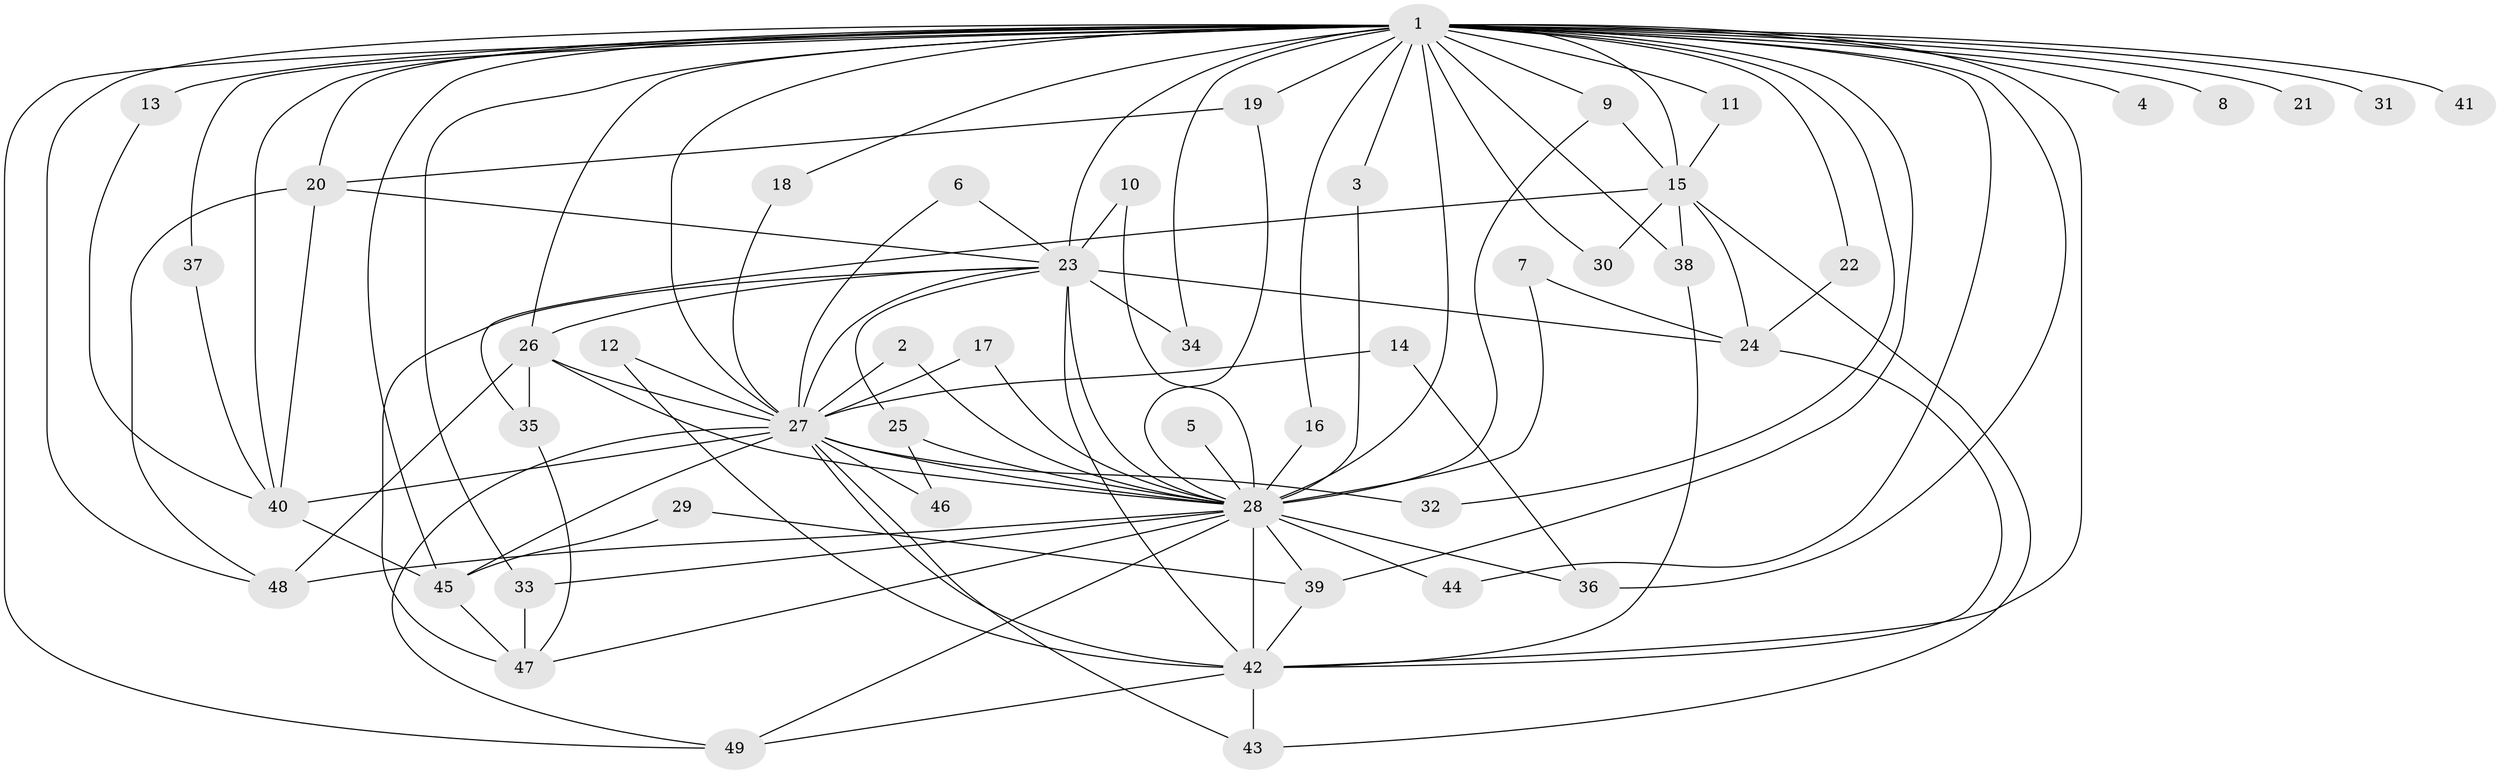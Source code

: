 // original degree distribution, {22: 0.01020408163265306, 14: 0.01020408163265306, 16: 0.02040816326530612, 18: 0.01020408163265306, 27: 0.01020408163265306, 23: 0.01020408163265306, 25: 0.01020408163265306, 13: 0.01020408163265306, 21: 0.01020408163265306, 2: 0.5102040816326531, 3: 0.23469387755102042, 7: 0.02040816326530612, 5: 0.030612244897959183, 6: 0.02040816326530612, 4: 0.07142857142857142, 9: 0.01020408163265306}
// Generated by graph-tools (version 1.1) at 2025/49/03/09/25 03:49:45]
// undirected, 49 vertices, 108 edges
graph export_dot {
graph [start="1"]
  node [color=gray90,style=filled];
  1;
  2;
  3;
  4;
  5;
  6;
  7;
  8;
  9;
  10;
  11;
  12;
  13;
  14;
  15;
  16;
  17;
  18;
  19;
  20;
  21;
  22;
  23;
  24;
  25;
  26;
  27;
  28;
  29;
  30;
  31;
  32;
  33;
  34;
  35;
  36;
  37;
  38;
  39;
  40;
  41;
  42;
  43;
  44;
  45;
  46;
  47;
  48;
  49;
  1 -- 3 [weight=1.0];
  1 -- 4 [weight=1.0];
  1 -- 8 [weight=2.0];
  1 -- 9 [weight=1.0];
  1 -- 11 [weight=1.0];
  1 -- 13 [weight=2.0];
  1 -- 15 [weight=3.0];
  1 -- 16 [weight=1.0];
  1 -- 18 [weight=1.0];
  1 -- 19 [weight=1.0];
  1 -- 20 [weight=2.0];
  1 -- 21 [weight=2.0];
  1 -- 22 [weight=1.0];
  1 -- 23 [weight=5.0];
  1 -- 26 [weight=1.0];
  1 -- 27 [weight=8.0];
  1 -- 28 [weight=8.0];
  1 -- 30 [weight=1.0];
  1 -- 31 [weight=1.0];
  1 -- 32 [weight=1.0];
  1 -- 33 [weight=1.0];
  1 -- 34 [weight=3.0];
  1 -- 36 [weight=2.0];
  1 -- 37 [weight=1.0];
  1 -- 38 [weight=2.0];
  1 -- 39 [weight=2.0];
  1 -- 40 [weight=1.0];
  1 -- 41 [weight=2.0];
  1 -- 42 [weight=4.0];
  1 -- 44 [weight=1.0];
  1 -- 45 [weight=2.0];
  1 -- 48 [weight=1.0];
  1 -- 49 [weight=1.0];
  2 -- 27 [weight=1.0];
  2 -- 28 [weight=1.0];
  3 -- 28 [weight=1.0];
  5 -- 28 [weight=1.0];
  6 -- 23 [weight=1.0];
  6 -- 27 [weight=1.0];
  7 -- 24 [weight=1.0];
  7 -- 28 [weight=2.0];
  9 -- 15 [weight=1.0];
  9 -- 28 [weight=1.0];
  10 -- 23 [weight=1.0];
  10 -- 28 [weight=1.0];
  11 -- 15 [weight=1.0];
  12 -- 27 [weight=1.0];
  12 -- 42 [weight=1.0];
  13 -- 40 [weight=1.0];
  14 -- 27 [weight=1.0];
  14 -- 36 [weight=1.0];
  15 -- 24 [weight=3.0];
  15 -- 30 [weight=1.0];
  15 -- 35 [weight=1.0];
  15 -- 38 [weight=1.0];
  15 -- 43 [weight=1.0];
  16 -- 28 [weight=1.0];
  17 -- 27 [weight=1.0];
  17 -- 28 [weight=1.0];
  18 -- 27 [weight=1.0];
  19 -- 20 [weight=1.0];
  19 -- 28 [weight=1.0];
  20 -- 23 [weight=1.0];
  20 -- 40 [weight=2.0];
  20 -- 48 [weight=1.0];
  22 -- 24 [weight=1.0];
  23 -- 24 [weight=1.0];
  23 -- 25 [weight=1.0];
  23 -- 26 [weight=1.0];
  23 -- 27 [weight=2.0];
  23 -- 28 [weight=2.0];
  23 -- 34 [weight=1.0];
  23 -- 42 [weight=1.0];
  23 -- 47 [weight=1.0];
  24 -- 42 [weight=1.0];
  25 -- 28 [weight=2.0];
  25 -- 46 [weight=1.0];
  26 -- 27 [weight=1.0];
  26 -- 28 [weight=1.0];
  26 -- 35 [weight=1.0];
  26 -- 48 [weight=1.0];
  27 -- 28 [weight=4.0];
  27 -- 32 [weight=1.0];
  27 -- 40 [weight=1.0];
  27 -- 42 [weight=2.0];
  27 -- 43 [weight=1.0];
  27 -- 45 [weight=1.0];
  27 -- 46 [weight=1.0];
  27 -- 49 [weight=1.0];
  28 -- 33 [weight=1.0];
  28 -- 36 [weight=2.0];
  28 -- 39 [weight=1.0];
  28 -- 42 [weight=4.0];
  28 -- 44 [weight=1.0];
  28 -- 47 [weight=1.0];
  28 -- 48 [weight=2.0];
  28 -- 49 [weight=1.0];
  29 -- 39 [weight=1.0];
  29 -- 45 [weight=1.0];
  33 -- 47 [weight=1.0];
  35 -- 47 [weight=1.0];
  37 -- 40 [weight=1.0];
  38 -- 42 [weight=1.0];
  39 -- 42 [weight=1.0];
  40 -- 45 [weight=1.0];
  42 -- 43 [weight=1.0];
  42 -- 49 [weight=1.0];
  45 -- 47 [weight=1.0];
}
